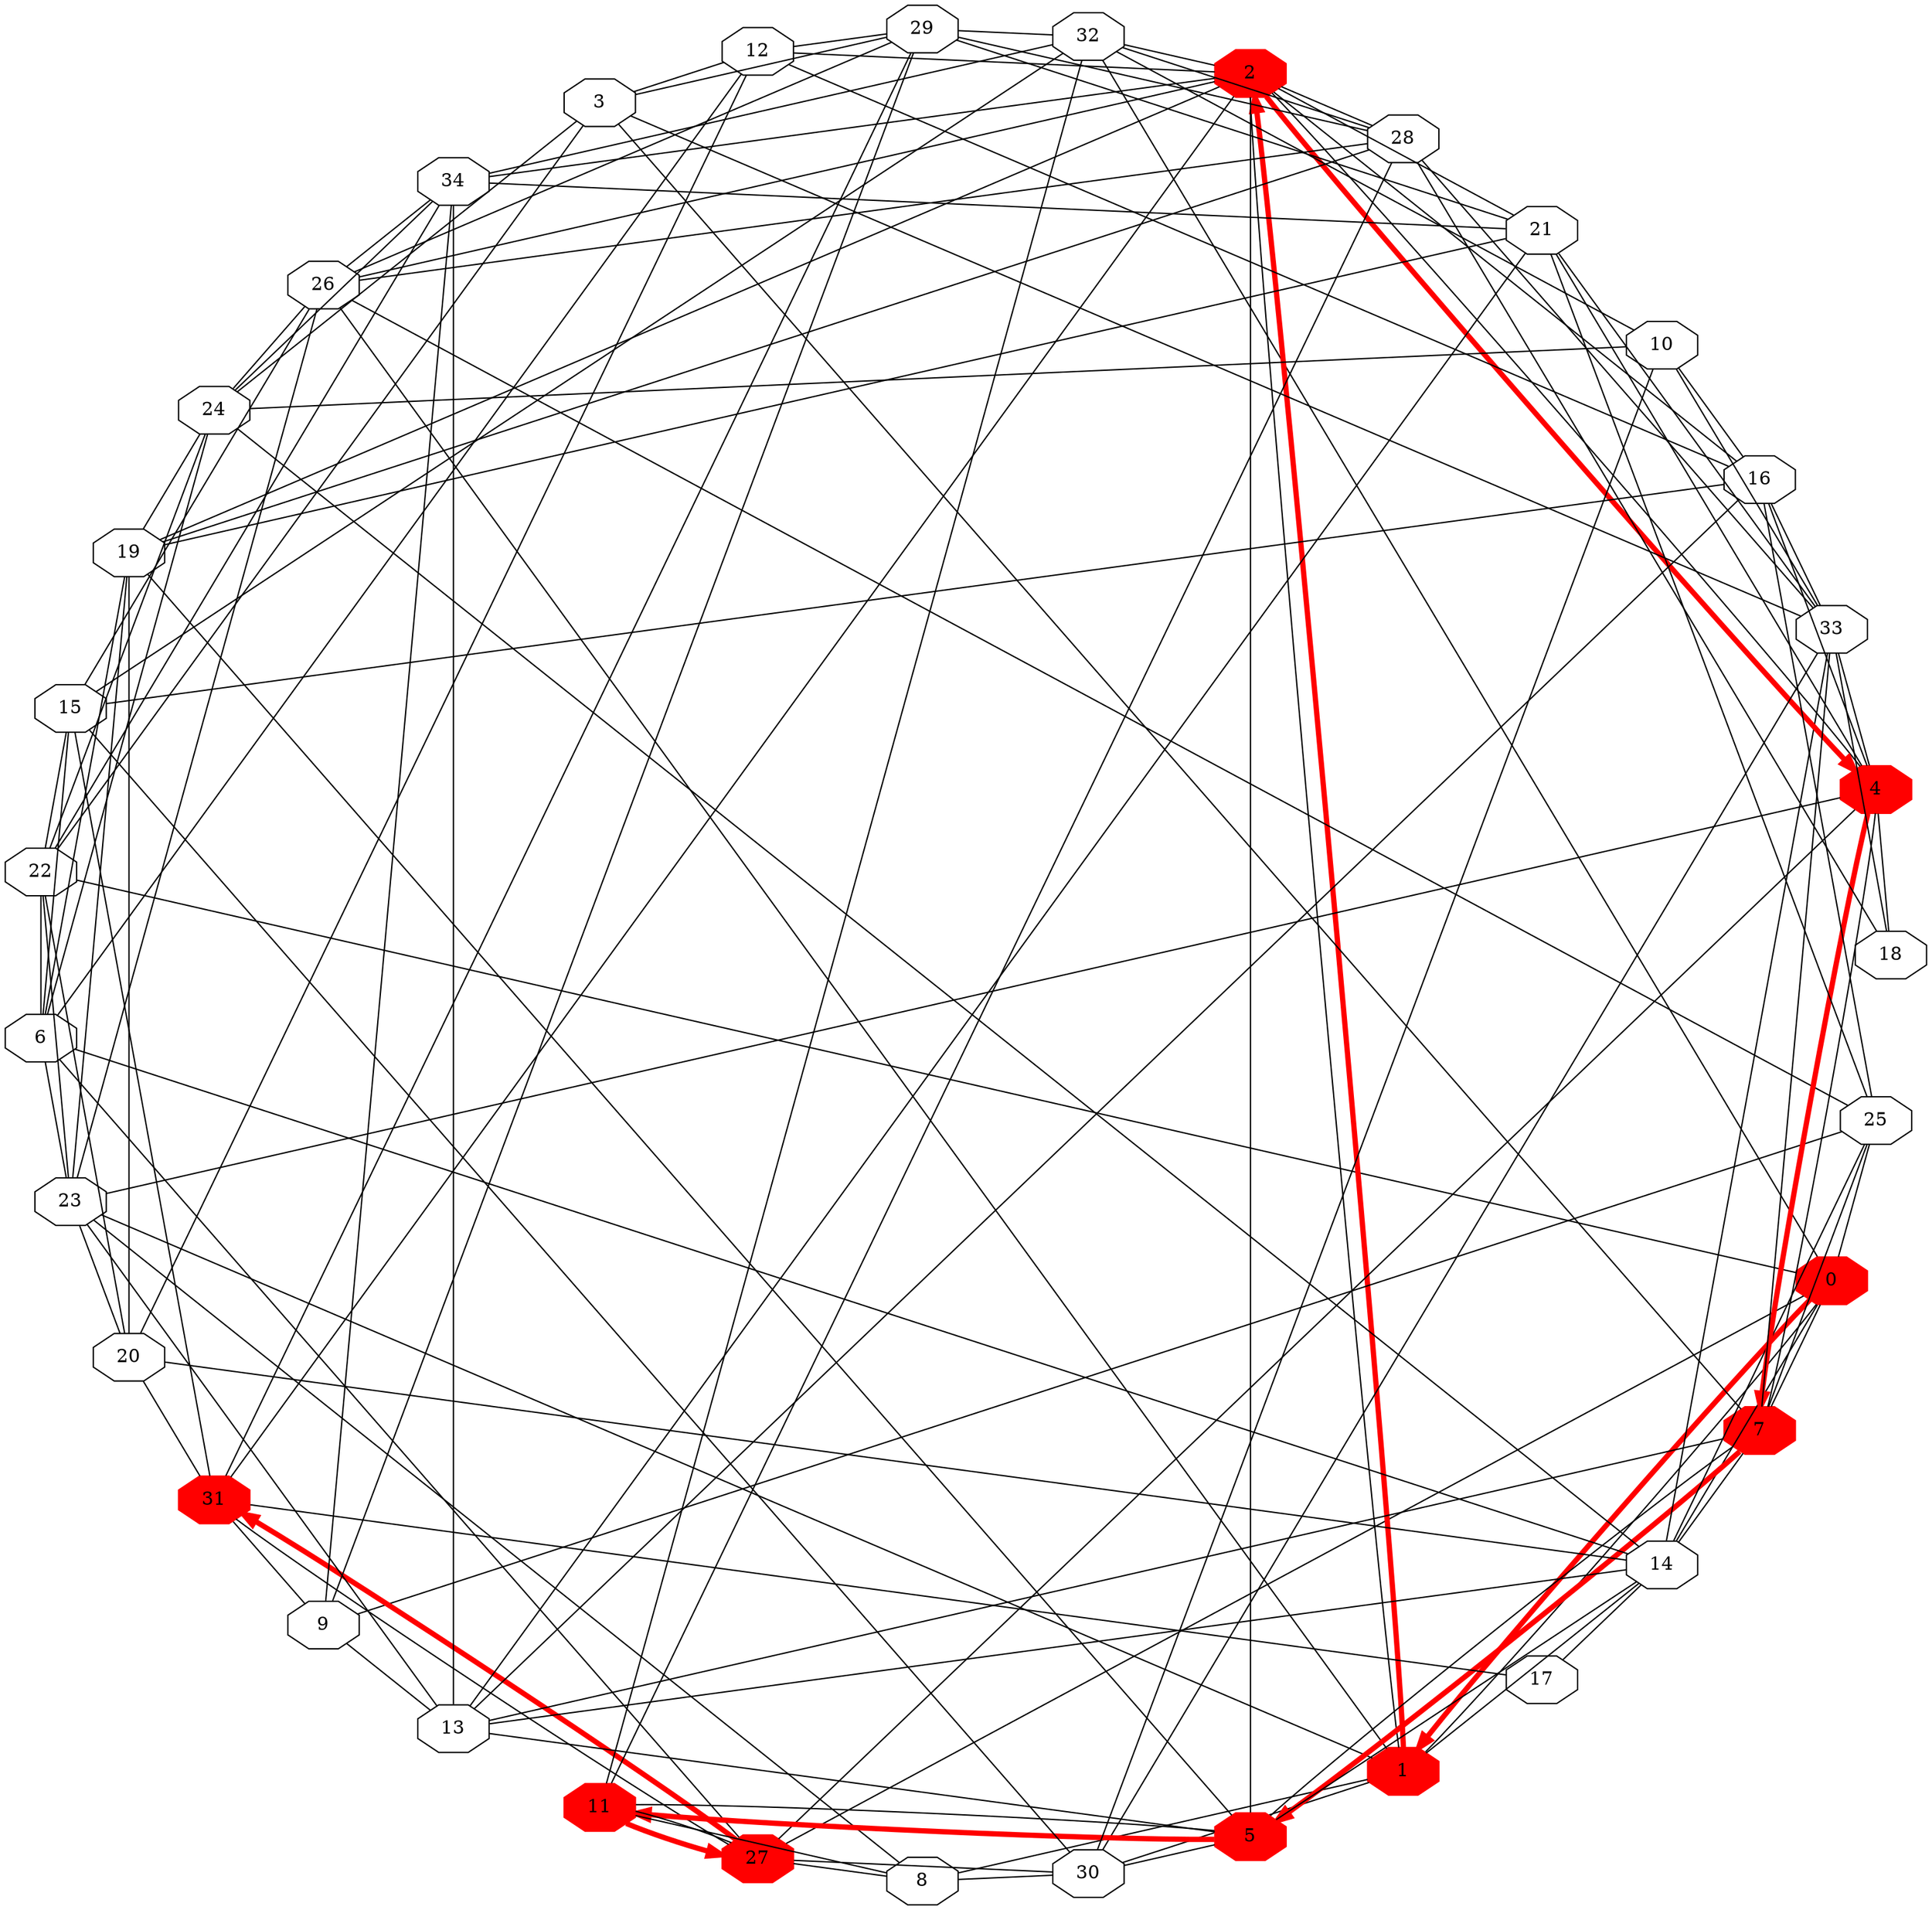 digraph D {
	layout="circo";
	node [shape = octagon];
	0 -> 1 [arrowhead=none];
	0 -> 7 [arrowhead=none];
	0 -> 14 [arrowhead=none];
	0 -> 22 [arrowhead=none];
	0 -> 25 [arrowhead=none];
	0 -> 27 [arrowhead=none];
	0 -> 32 [arrowhead=none];
	1 -> 2 [arrowhead=none];
	1 -> 8 [arrowhead=none];
	1 -> 14 [arrowhead=none];
	1 -> 23 [arrowhead=none];
	1 -> 26 [arrowhead=none];
	1 -> 30 [arrowhead=none];
	2 -> 4 [arrowhead=none];
	2 -> 5 [arrowhead=none];
	2 -> 21 [arrowhead=none];
	2 -> 26 [arrowhead=none];
	2 -> 28 [arrowhead=none];
	2 -> 31 [arrowhead=none];
	2 -> 32 [arrowhead=none];
	2 -> 34 [arrowhead=none];
	3 -> 7 [arrowhead=none];
	3 -> 33 [arrowhead=none];
	4 -> 7 [arrowhead=none];
	5 -> 7 [arrowhead=none];
	10 -> 16 [arrowhead=none];
	10 -> 24 [arrowhead=none];
	10 -> 30 [arrowhead=none];
	10 -> 32 [arrowhead=none];
	10 -> 33 [arrowhead=none];
	11 -> 5 [arrowhead=none];
	11 -> 8 [arrowhead=none];
	11 -> 27 [arrowhead=none];
	11 -> 28 [arrowhead=none];
	11 -> 32 [arrowhead=none];
	12 -> 2 [arrowhead=none];
	12 -> 3 [arrowhead=none];
	12 -> 6 [arrowhead=none];
	12 -> 16 [arrowhead=none];
	12 -> 20 [arrowhead=none];
	12 -> 29 [arrowhead=none];
	13 -> 5 [arrowhead=none];
	13 -> 7 [arrowhead=none];
	13 -> 9 [arrowhead=none];
	13 -> 14 [arrowhead=none];
	13 -> 16 [arrowhead=none];
	13 -> 21 [arrowhead=none];
	13 -> 23 [arrowhead=none];
	13 -> 34 [arrowhead=none];
	14 -> 5 [arrowhead=none];
	14 -> 6 [arrowhead=none];
	14 -> 7 [arrowhead=none];
	14 -> 17 [arrowhead=none];
	14 -> 20 [arrowhead=none];
	14 -> 24 [arrowhead=none];
	14 -> 25 [arrowhead=none];
	14 -> 33 [arrowhead=none];
	15 -> 6 [arrowhead=none];
	15 -> 16 [arrowhead=none];
	15 -> 22 [arrowhead=none];
	15 -> 26 [arrowhead=none];
	15 -> 30 [arrowhead=none];
	15 -> 31 [arrowhead=none];
	15 -> 32 [arrowhead=none];
	16 -> 2 [arrowhead=none];
	16 -> 4 [arrowhead=none];
	16 -> 25 [arrowhead=none];
	16 -> 33 [arrowhead=none];
	17 -> 31 [arrowhead=none];
	18 -> 4 [arrowhead=none];
	18 -> 28 [arrowhead=none];
	18 -> 33 [arrowhead=none];
	19 -> 2 [arrowhead=none];
	19 -> 5 [arrowhead=none];
	19 -> 6 [arrowhead=none];
	19 -> 20 [arrowhead=none];
	19 -> 21 [arrowhead=none];
	19 -> 23 [arrowhead=none];
	19 -> 24 [arrowhead=none];
	19 -> 28 [arrowhead=none];
	20 -> 22 [arrowhead=none];
	20 -> 23 [arrowhead=none];
	20 -> 31 [arrowhead=none];
	21 -> 4 [arrowhead=none];
	21 -> 25 [arrowhead=none];
	21 -> 29 [arrowhead=none];
	21 -> 33 [arrowhead=none];
	21 -> 34 [arrowhead=none];
	22 -> 3 [arrowhead=none];
	22 -> 6 [arrowhead=none];
	22 -> 23 [arrowhead=none];
	22 -> 24 [arrowhead=none];
	22 -> 34 [arrowhead=none];
	23 -> 4 [arrowhead=none];
	23 -> 6 [arrowhead=none];
	23 -> 8 [arrowhead=none];
	23 -> 26 [arrowhead=none];
	24 -> 3 [arrowhead=none];
	24 -> 6 [arrowhead=none];
	24 -> 26 [arrowhead=none];
	24 -> 34 [arrowhead=none];
	25 -> 7 [arrowhead=none];
	25 -> 9 [arrowhead=none];
	25 -> 26 [arrowhead=none];
	26 -> 28 [arrowhead=none];
	26 -> 29 [arrowhead=none];
	26 -> 34 [arrowhead=none];
	27 -> 4 [arrowhead=none];
	27 -> 6 [arrowhead=none];
	27 -> 8 [arrowhead=none];
	27 -> 30 [arrowhead=none];
	27 -> 31 [arrowhead=none];
	28 -> 29 [arrowhead=none];
	28 -> 32 [arrowhead=none];
	28 -> 33 [arrowhead=none];
	29 -> 3 [arrowhead=none];
	29 -> 9 [arrowhead=none];
	29 -> 31 [arrowhead=none];
	29 -> 32 [arrowhead=none];
	30 -> 5 [arrowhead=none];
	30 -> 8 [arrowhead=none];
	30 -> 33 [arrowhead=none];
	31 -> 9 [arrowhead=none];
	32 -> 34 [arrowhead=none];
	33 -> 4 [arrowhead=none];
	33 -> 7 [arrowhead=none];
	34 -> 9 [arrowhead=none];
	0 -> 1 [penwidth=4, color="red"];
	1 -> 2 [penwidth=4, color="red"];
	2 -> 4 [penwidth=4, color="red"];
	4 -> 7 [penwidth=4, color="red"];
	7 -> 5 [penwidth=4, color="red"];
	5 -> 11 [penwidth=4, color="red"];
	11 -> 27 [penwidth=4, color="red"];
	27 -> 31 [penwidth=4, color="red"];
	0, 1, 2, 4, 7, 5, 11, 27, 31 [shape = octagon, fillcolor=red, style=filled, color=red];
}

